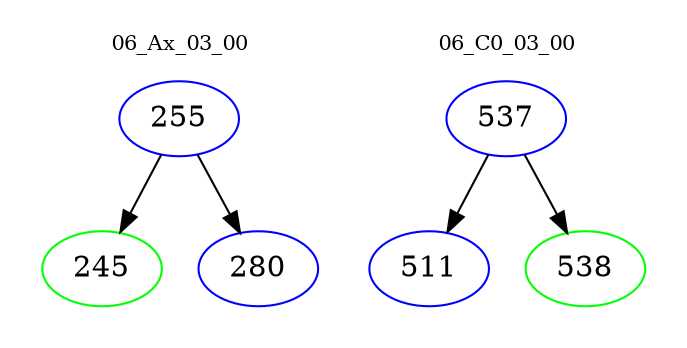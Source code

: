 digraph{
subgraph cluster_0 {
color = white
label = "06_Ax_03_00";
fontsize=10;
T0_255 [label="255", color="blue"]
T0_255 -> T0_245 [color="black"]
T0_245 [label="245", color="green"]
T0_255 -> T0_280 [color="black"]
T0_280 [label="280", color="blue"]
}
subgraph cluster_1 {
color = white
label = "06_C0_03_00";
fontsize=10;
T1_537 [label="537", color="blue"]
T1_537 -> T1_511 [color="black"]
T1_511 [label="511", color="blue"]
T1_537 -> T1_538 [color="black"]
T1_538 [label="538", color="green"]
}
}
